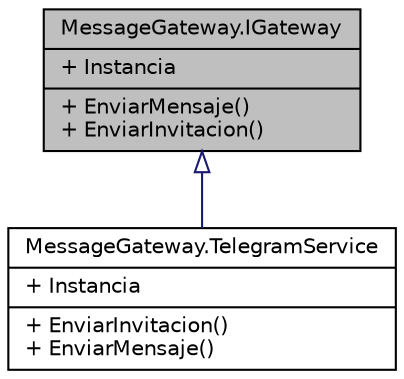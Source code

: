 digraph "MessageGateway.IGateway"
{
 // INTERACTIVE_SVG=YES
 // LATEX_PDF_SIZE
  edge [fontname="Helvetica",fontsize="10",labelfontname="Helvetica",labelfontsize="10"];
  node [fontname="Helvetica",fontsize="10",shape=record];
  Node1 [label="{MessageGateway.IGateway\n|+ Instancia\l|+ EnviarMensaje()\l+ EnviarInvitacion()\l}",height=0.2,width=0.4,color="black", fillcolor="grey75", style="filled", fontcolor="black",tooltip="Interfaz que engloba las diferentes salidas posibles de mensaje de invitación al bot (mail,..."];
  Node1 -> Node2 [dir="back",color="midnightblue",fontsize="10",style="solid",arrowtail="onormal",fontname="Helvetica"];
  Node2 [label="{MessageGateway.TelegramService\n|+ Instancia\l|+ EnviarInvitacion()\l+ EnviarMensaje()\l}",height=0.2,width=0.4,color="black", fillcolor="white", style="filled",URL="$classMessageGateway_1_1TelegramService.html",tooltip="Clase placeholder del Bot a enviar mensajes."];
}
